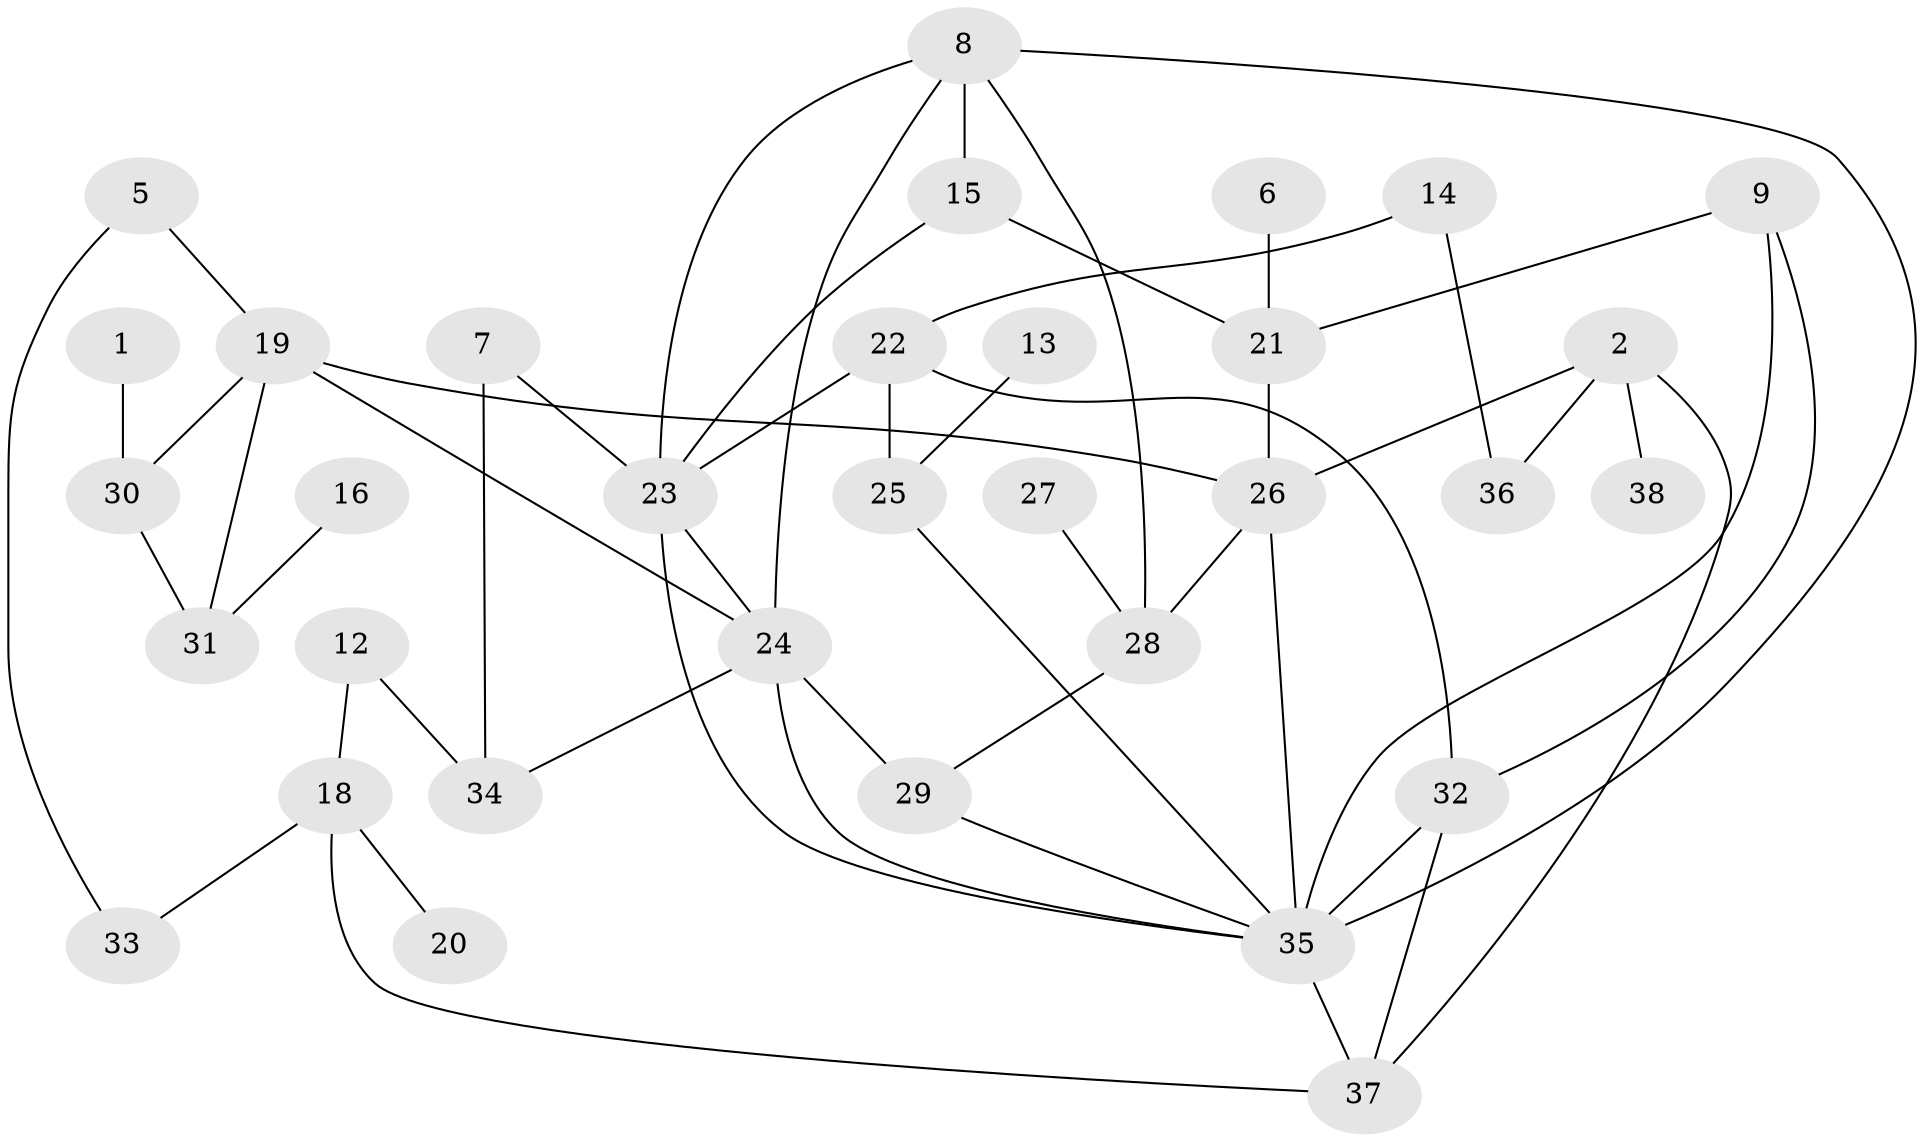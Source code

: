 // original degree distribution, {1: 0.27631578947368424, 2: 0.2236842105263158, 3: 0.19736842105263158, 4: 0.13157894736842105, 6: 0.02631578947368421, 0: 0.06578947368421052, 5: 0.07894736842105263}
// Generated by graph-tools (version 1.1) at 2025/00/03/09/25 03:00:44]
// undirected, 33 vertices, 52 edges
graph export_dot {
graph [start="1"]
  node [color=gray90,style=filled];
  1;
  2;
  5;
  6;
  7;
  8;
  9;
  12;
  13;
  14;
  15;
  16;
  18;
  19;
  20;
  21;
  22;
  23;
  24;
  25;
  26;
  27;
  28;
  29;
  30;
  31;
  32;
  33;
  34;
  35;
  36;
  37;
  38;
  1 -- 30 [weight=1.0];
  2 -- 26 [weight=1.0];
  2 -- 36 [weight=1.0];
  2 -- 37 [weight=1.0];
  2 -- 38 [weight=1.0];
  5 -- 19 [weight=1.0];
  5 -- 33 [weight=1.0];
  6 -- 21 [weight=1.0];
  7 -- 23 [weight=1.0];
  7 -- 34 [weight=1.0];
  8 -- 15 [weight=1.0];
  8 -- 23 [weight=1.0];
  8 -- 24 [weight=1.0];
  8 -- 28 [weight=1.0];
  8 -- 35 [weight=1.0];
  9 -- 21 [weight=1.0];
  9 -- 32 [weight=1.0];
  9 -- 35 [weight=1.0];
  12 -- 18 [weight=1.0];
  12 -- 34 [weight=1.0];
  13 -- 25 [weight=1.0];
  14 -- 22 [weight=1.0];
  14 -- 36 [weight=1.0];
  15 -- 21 [weight=1.0];
  15 -- 23 [weight=1.0];
  16 -- 31 [weight=1.0];
  18 -- 20 [weight=1.0];
  18 -- 33 [weight=1.0];
  18 -- 37 [weight=1.0];
  19 -- 24 [weight=1.0];
  19 -- 26 [weight=1.0];
  19 -- 30 [weight=1.0];
  19 -- 31 [weight=1.0];
  21 -- 26 [weight=1.0];
  22 -- 23 [weight=1.0];
  22 -- 25 [weight=1.0];
  22 -- 32 [weight=1.0];
  23 -- 24 [weight=1.0];
  23 -- 35 [weight=1.0];
  24 -- 29 [weight=1.0];
  24 -- 34 [weight=1.0];
  24 -- 35 [weight=1.0];
  25 -- 35 [weight=1.0];
  26 -- 28 [weight=1.0];
  26 -- 35 [weight=1.0];
  27 -- 28 [weight=1.0];
  28 -- 29 [weight=1.0];
  29 -- 35 [weight=1.0];
  30 -- 31 [weight=1.0];
  32 -- 35 [weight=2.0];
  32 -- 37 [weight=1.0];
  35 -- 37 [weight=1.0];
}
